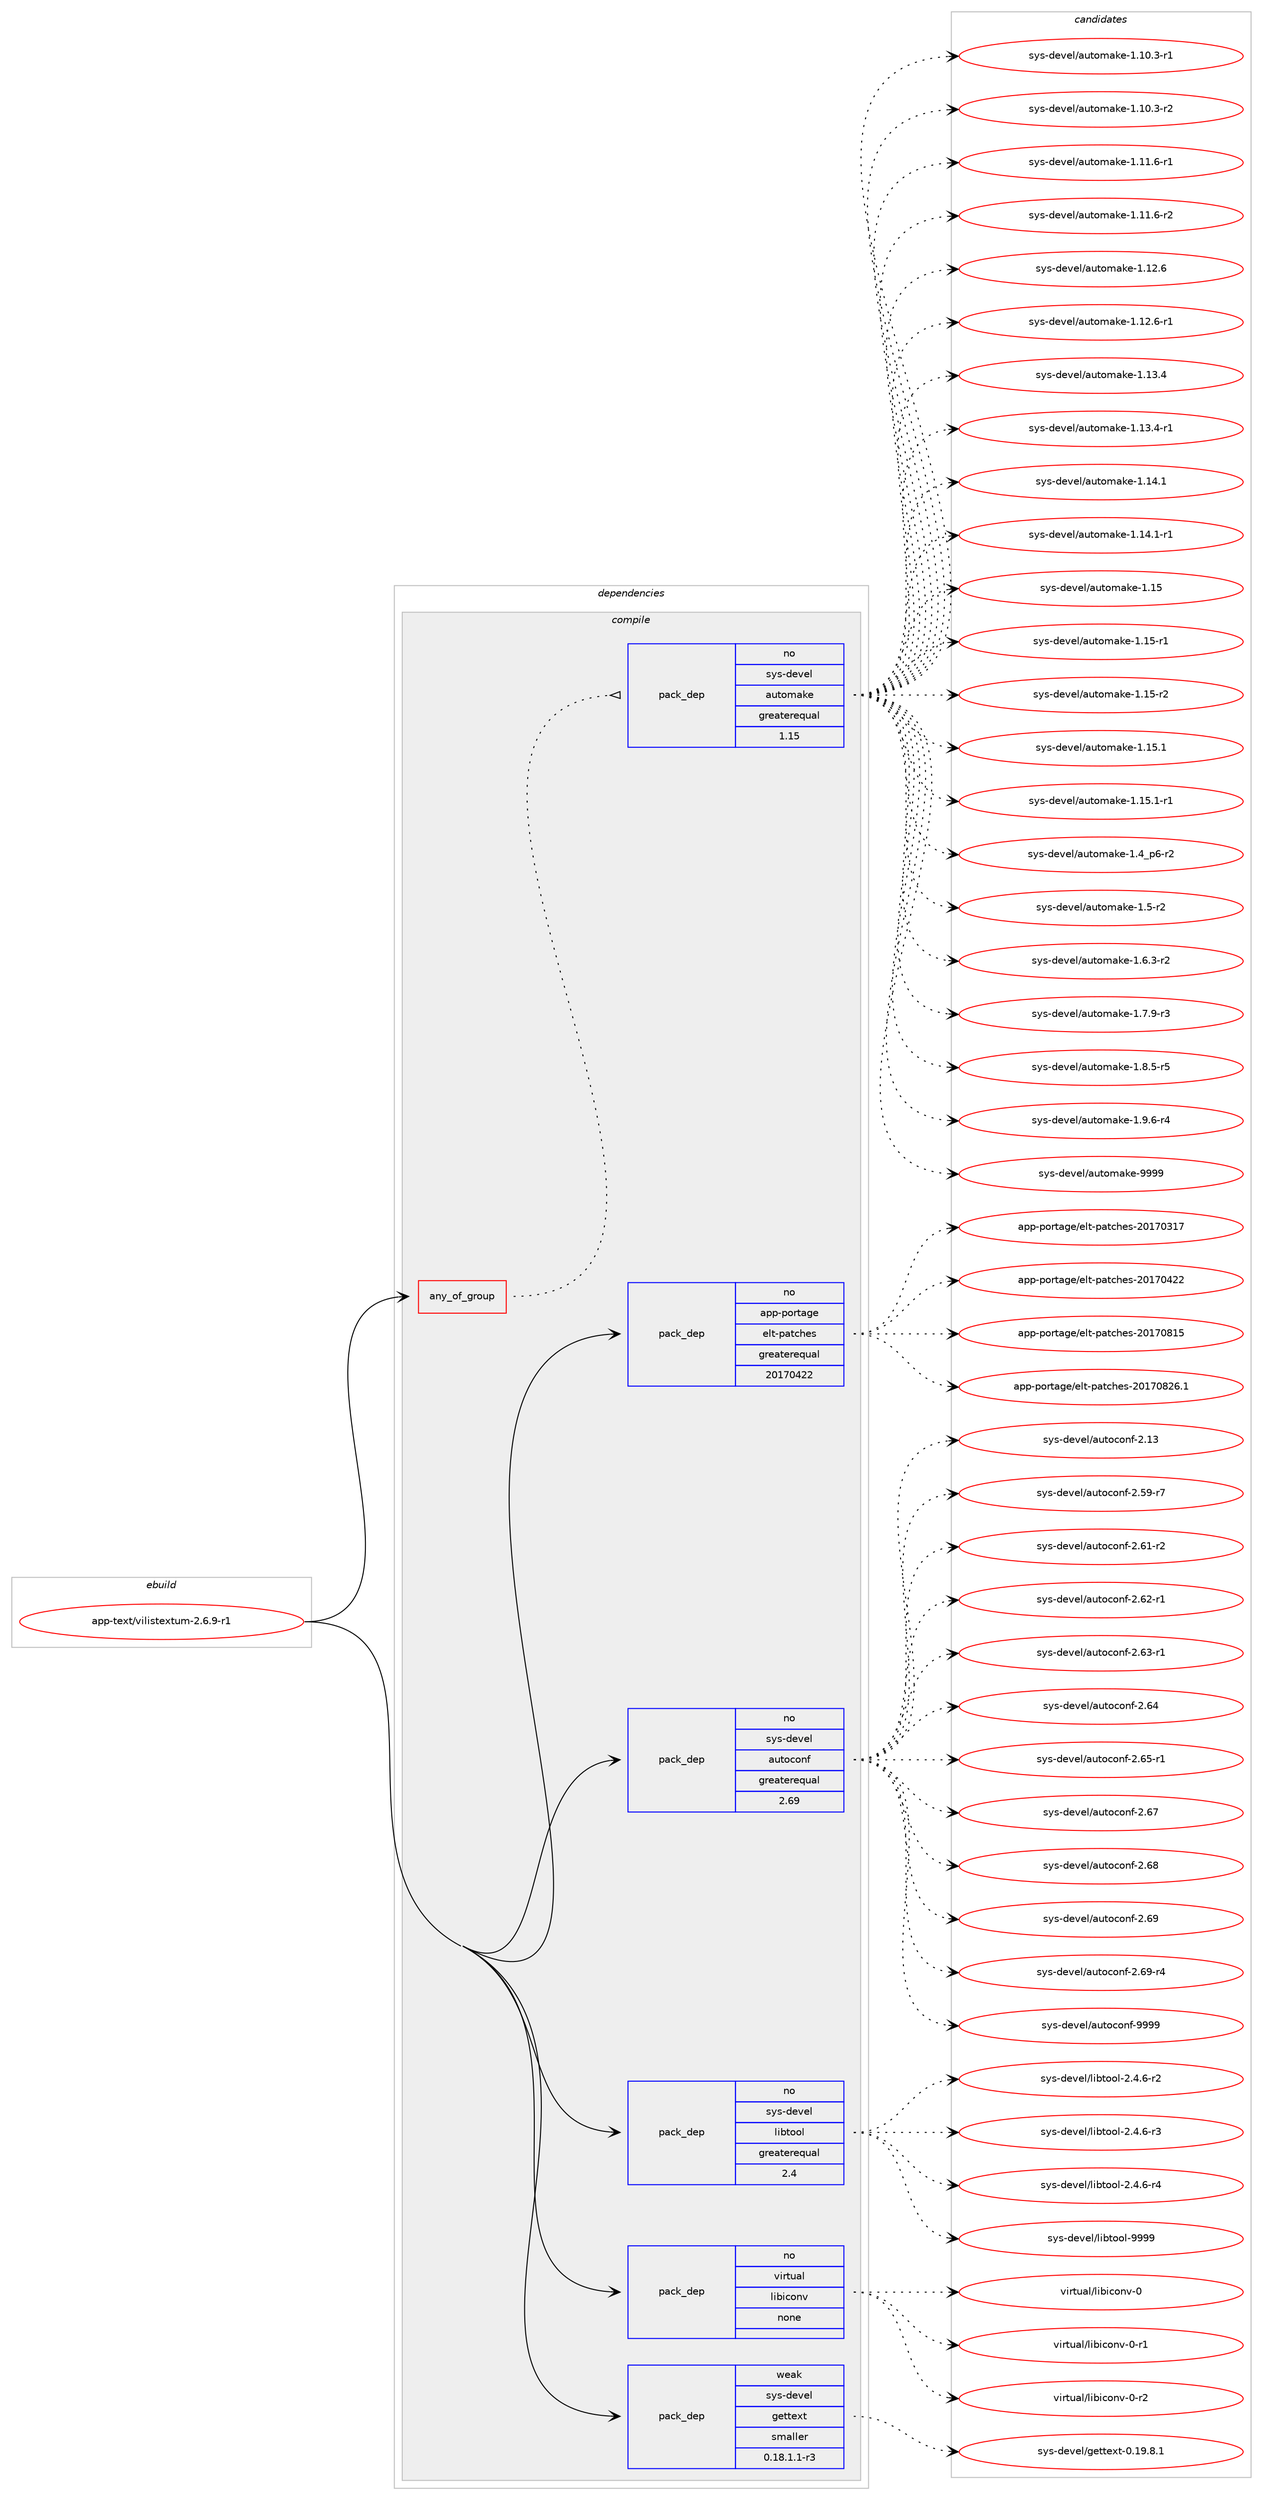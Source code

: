 digraph prolog {

# *************
# Graph options
# *************

newrank=true;
concentrate=true;
compound=true;
graph [rankdir=LR,fontname=Helvetica,fontsize=10,ranksep=1.5];#, ranksep=2.5, nodesep=0.2];
edge  [arrowhead=vee];
node  [fontname=Helvetica,fontsize=10];

# **********
# The ebuild
# **********

subgraph cluster_leftcol {
color=gray;
rank=same;
label=<<i>ebuild</i>>;
id [label="app-text/vilistextum-2.6.9-r1", color=red, width=4, href="../app-text/vilistextum-2.6.9-r1.svg"];
}

# ****************
# The dependencies
# ****************

subgraph cluster_midcol {
color=gray;
label=<<i>dependencies</i>>;
subgraph cluster_compile {
fillcolor="#eeeeee";
style=filled;
label=<<i>compile</i>>;
subgraph any1115 {
dependency61955 [label=<<TABLE BORDER="0" CELLBORDER="1" CELLSPACING="0" CELLPADDING="4"><TR><TD CELLPADDING="10">any_of_group</TD></TR></TABLE>>, shape=none, color=red];subgraph pack45249 {
dependency61956 [label=<<TABLE BORDER="0" CELLBORDER="1" CELLSPACING="0" CELLPADDING="4" WIDTH="220"><TR><TD ROWSPAN="6" CELLPADDING="30">pack_dep</TD></TR><TR><TD WIDTH="110">no</TD></TR><TR><TD>sys-devel</TD></TR><TR><TD>automake</TD></TR><TR><TD>greaterequal</TD></TR><TR><TD>1.15</TD></TR></TABLE>>, shape=none, color=blue];
}
dependency61955:e -> dependency61956:w [weight=20,style="dotted",arrowhead="oinv"];
}
id:e -> dependency61955:w [weight=20,style="solid",arrowhead="vee"];
subgraph pack45250 {
dependency61957 [label=<<TABLE BORDER="0" CELLBORDER="1" CELLSPACING="0" CELLPADDING="4" WIDTH="220"><TR><TD ROWSPAN="6" CELLPADDING="30">pack_dep</TD></TR><TR><TD WIDTH="110">no</TD></TR><TR><TD>app-portage</TD></TR><TR><TD>elt-patches</TD></TR><TR><TD>greaterequal</TD></TR><TR><TD>20170422</TD></TR></TABLE>>, shape=none, color=blue];
}
id:e -> dependency61957:w [weight=20,style="solid",arrowhead="vee"];
subgraph pack45251 {
dependency61958 [label=<<TABLE BORDER="0" CELLBORDER="1" CELLSPACING="0" CELLPADDING="4" WIDTH="220"><TR><TD ROWSPAN="6" CELLPADDING="30">pack_dep</TD></TR><TR><TD WIDTH="110">no</TD></TR><TR><TD>sys-devel</TD></TR><TR><TD>autoconf</TD></TR><TR><TD>greaterequal</TD></TR><TR><TD>2.69</TD></TR></TABLE>>, shape=none, color=blue];
}
id:e -> dependency61958:w [weight=20,style="solid",arrowhead="vee"];
subgraph pack45252 {
dependency61959 [label=<<TABLE BORDER="0" CELLBORDER="1" CELLSPACING="0" CELLPADDING="4" WIDTH="220"><TR><TD ROWSPAN="6" CELLPADDING="30">pack_dep</TD></TR><TR><TD WIDTH="110">no</TD></TR><TR><TD>sys-devel</TD></TR><TR><TD>libtool</TD></TR><TR><TD>greaterequal</TD></TR><TR><TD>2.4</TD></TR></TABLE>>, shape=none, color=blue];
}
id:e -> dependency61959:w [weight=20,style="solid",arrowhead="vee"];
subgraph pack45253 {
dependency61960 [label=<<TABLE BORDER="0" CELLBORDER="1" CELLSPACING="0" CELLPADDING="4" WIDTH="220"><TR><TD ROWSPAN="6" CELLPADDING="30">pack_dep</TD></TR><TR><TD WIDTH="110">no</TD></TR><TR><TD>virtual</TD></TR><TR><TD>libiconv</TD></TR><TR><TD>none</TD></TR><TR><TD></TD></TR></TABLE>>, shape=none, color=blue];
}
id:e -> dependency61960:w [weight=20,style="solid",arrowhead="vee"];
subgraph pack45254 {
dependency61961 [label=<<TABLE BORDER="0" CELLBORDER="1" CELLSPACING="0" CELLPADDING="4" WIDTH="220"><TR><TD ROWSPAN="6" CELLPADDING="30">pack_dep</TD></TR><TR><TD WIDTH="110">weak</TD></TR><TR><TD>sys-devel</TD></TR><TR><TD>gettext</TD></TR><TR><TD>smaller</TD></TR><TR><TD>0.18.1.1-r3</TD></TR></TABLE>>, shape=none, color=blue];
}
id:e -> dependency61961:w [weight=20,style="solid",arrowhead="vee"];
}
subgraph cluster_compileandrun {
fillcolor="#eeeeee";
style=filled;
label=<<i>compile and run</i>>;
}
subgraph cluster_run {
fillcolor="#eeeeee";
style=filled;
label=<<i>run</i>>;
}
}

# **************
# The candidates
# **************

subgraph cluster_choices {
rank=same;
color=gray;
label=<<i>candidates</i>>;

subgraph choice45249 {
color=black;
nodesep=1;
choice11512111545100101118101108479711711611110997107101454946494846514511449 [label="sys-devel/automake-1.10.3-r1", color=red, width=4,href="../sys-devel/automake-1.10.3-r1.svg"];
choice11512111545100101118101108479711711611110997107101454946494846514511450 [label="sys-devel/automake-1.10.3-r2", color=red, width=4,href="../sys-devel/automake-1.10.3-r2.svg"];
choice11512111545100101118101108479711711611110997107101454946494946544511449 [label="sys-devel/automake-1.11.6-r1", color=red, width=4,href="../sys-devel/automake-1.11.6-r1.svg"];
choice11512111545100101118101108479711711611110997107101454946494946544511450 [label="sys-devel/automake-1.11.6-r2", color=red, width=4,href="../sys-devel/automake-1.11.6-r2.svg"];
choice1151211154510010111810110847971171161111099710710145494649504654 [label="sys-devel/automake-1.12.6", color=red, width=4,href="../sys-devel/automake-1.12.6.svg"];
choice11512111545100101118101108479711711611110997107101454946495046544511449 [label="sys-devel/automake-1.12.6-r1", color=red, width=4,href="../sys-devel/automake-1.12.6-r1.svg"];
choice1151211154510010111810110847971171161111099710710145494649514652 [label="sys-devel/automake-1.13.4", color=red, width=4,href="../sys-devel/automake-1.13.4.svg"];
choice11512111545100101118101108479711711611110997107101454946495146524511449 [label="sys-devel/automake-1.13.4-r1", color=red, width=4,href="../sys-devel/automake-1.13.4-r1.svg"];
choice1151211154510010111810110847971171161111099710710145494649524649 [label="sys-devel/automake-1.14.1", color=red, width=4,href="../sys-devel/automake-1.14.1.svg"];
choice11512111545100101118101108479711711611110997107101454946495246494511449 [label="sys-devel/automake-1.14.1-r1", color=red, width=4,href="../sys-devel/automake-1.14.1-r1.svg"];
choice115121115451001011181011084797117116111109971071014549464953 [label="sys-devel/automake-1.15", color=red, width=4,href="../sys-devel/automake-1.15.svg"];
choice1151211154510010111810110847971171161111099710710145494649534511449 [label="sys-devel/automake-1.15-r1", color=red, width=4,href="../sys-devel/automake-1.15-r1.svg"];
choice1151211154510010111810110847971171161111099710710145494649534511450 [label="sys-devel/automake-1.15-r2", color=red, width=4,href="../sys-devel/automake-1.15-r2.svg"];
choice1151211154510010111810110847971171161111099710710145494649534649 [label="sys-devel/automake-1.15.1", color=red, width=4,href="../sys-devel/automake-1.15.1.svg"];
choice11512111545100101118101108479711711611110997107101454946495346494511449 [label="sys-devel/automake-1.15.1-r1", color=red, width=4,href="../sys-devel/automake-1.15.1-r1.svg"];
choice115121115451001011181011084797117116111109971071014549465295112544511450 [label="sys-devel/automake-1.4_p6-r2", color=red, width=4,href="../sys-devel/automake-1.4_p6-r2.svg"];
choice11512111545100101118101108479711711611110997107101454946534511450 [label="sys-devel/automake-1.5-r2", color=red, width=4,href="../sys-devel/automake-1.5-r2.svg"];
choice115121115451001011181011084797117116111109971071014549465446514511450 [label="sys-devel/automake-1.6.3-r2", color=red, width=4,href="../sys-devel/automake-1.6.3-r2.svg"];
choice115121115451001011181011084797117116111109971071014549465546574511451 [label="sys-devel/automake-1.7.9-r3", color=red, width=4,href="../sys-devel/automake-1.7.9-r3.svg"];
choice115121115451001011181011084797117116111109971071014549465646534511453 [label="sys-devel/automake-1.8.5-r5", color=red, width=4,href="../sys-devel/automake-1.8.5-r5.svg"];
choice115121115451001011181011084797117116111109971071014549465746544511452 [label="sys-devel/automake-1.9.6-r4", color=red, width=4,href="../sys-devel/automake-1.9.6-r4.svg"];
choice115121115451001011181011084797117116111109971071014557575757 [label="sys-devel/automake-9999", color=red, width=4,href="../sys-devel/automake-9999.svg"];
dependency61956:e -> choice11512111545100101118101108479711711611110997107101454946494846514511449:w [style=dotted,weight="100"];
dependency61956:e -> choice11512111545100101118101108479711711611110997107101454946494846514511450:w [style=dotted,weight="100"];
dependency61956:e -> choice11512111545100101118101108479711711611110997107101454946494946544511449:w [style=dotted,weight="100"];
dependency61956:e -> choice11512111545100101118101108479711711611110997107101454946494946544511450:w [style=dotted,weight="100"];
dependency61956:e -> choice1151211154510010111810110847971171161111099710710145494649504654:w [style=dotted,weight="100"];
dependency61956:e -> choice11512111545100101118101108479711711611110997107101454946495046544511449:w [style=dotted,weight="100"];
dependency61956:e -> choice1151211154510010111810110847971171161111099710710145494649514652:w [style=dotted,weight="100"];
dependency61956:e -> choice11512111545100101118101108479711711611110997107101454946495146524511449:w [style=dotted,weight="100"];
dependency61956:e -> choice1151211154510010111810110847971171161111099710710145494649524649:w [style=dotted,weight="100"];
dependency61956:e -> choice11512111545100101118101108479711711611110997107101454946495246494511449:w [style=dotted,weight="100"];
dependency61956:e -> choice115121115451001011181011084797117116111109971071014549464953:w [style=dotted,weight="100"];
dependency61956:e -> choice1151211154510010111810110847971171161111099710710145494649534511449:w [style=dotted,weight="100"];
dependency61956:e -> choice1151211154510010111810110847971171161111099710710145494649534511450:w [style=dotted,weight="100"];
dependency61956:e -> choice1151211154510010111810110847971171161111099710710145494649534649:w [style=dotted,weight="100"];
dependency61956:e -> choice11512111545100101118101108479711711611110997107101454946495346494511449:w [style=dotted,weight="100"];
dependency61956:e -> choice115121115451001011181011084797117116111109971071014549465295112544511450:w [style=dotted,weight="100"];
dependency61956:e -> choice11512111545100101118101108479711711611110997107101454946534511450:w [style=dotted,weight="100"];
dependency61956:e -> choice115121115451001011181011084797117116111109971071014549465446514511450:w [style=dotted,weight="100"];
dependency61956:e -> choice115121115451001011181011084797117116111109971071014549465546574511451:w [style=dotted,weight="100"];
dependency61956:e -> choice115121115451001011181011084797117116111109971071014549465646534511453:w [style=dotted,weight="100"];
dependency61956:e -> choice115121115451001011181011084797117116111109971071014549465746544511452:w [style=dotted,weight="100"];
dependency61956:e -> choice115121115451001011181011084797117116111109971071014557575757:w [style=dotted,weight="100"];
}
subgraph choice45250 {
color=black;
nodesep=1;
choice97112112451121111141169710310147101108116451129711699104101115455048495548514955 [label="app-portage/elt-patches-20170317", color=red, width=4,href="../app-portage/elt-patches-20170317.svg"];
choice97112112451121111141169710310147101108116451129711699104101115455048495548525050 [label="app-portage/elt-patches-20170422", color=red, width=4,href="../app-portage/elt-patches-20170422.svg"];
choice97112112451121111141169710310147101108116451129711699104101115455048495548564953 [label="app-portage/elt-patches-20170815", color=red, width=4,href="../app-portage/elt-patches-20170815.svg"];
choice971121124511211111411697103101471011081164511297116991041011154550484955485650544649 [label="app-portage/elt-patches-20170826.1", color=red, width=4,href="../app-portage/elt-patches-20170826.1.svg"];
dependency61957:e -> choice97112112451121111141169710310147101108116451129711699104101115455048495548514955:w [style=dotted,weight="100"];
dependency61957:e -> choice97112112451121111141169710310147101108116451129711699104101115455048495548525050:w [style=dotted,weight="100"];
dependency61957:e -> choice97112112451121111141169710310147101108116451129711699104101115455048495548564953:w [style=dotted,weight="100"];
dependency61957:e -> choice971121124511211111411697103101471011081164511297116991041011154550484955485650544649:w [style=dotted,weight="100"];
}
subgraph choice45251 {
color=black;
nodesep=1;
choice115121115451001011181011084797117116111991111101024550464951 [label="sys-devel/autoconf-2.13", color=red, width=4,href="../sys-devel/autoconf-2.13.svg"];
choice1151211154510010111810110847971171161119911111010245504653574511455 [label="sys-devel/autoconf-2.59-r7", color=red, width=4,href="../sys-devel/autoconf-2.59-r7.svg"];
choice1151211154510010111810110847971171161119911111010245504654494511450 [label="sys-devel/autoconf-2.61-r2", color=red, width=4,href="../sys-devel/autoconf-2.61-r2.svg"];
choice1151211154510010111810110847971171161119911111010245504654504511449 [label="sys-devel/autoconf-2.62-r1", color=red, width=4,href="../sys-devel/autoconf-2.62-r1.svg"];
choice1151211154510010111810110847971171161119911111010245504654514511449 [label="sys-devel/autoconf-2.63-r1", color=red, width=4,href="../sys-devel/autoconf-2.63-r1.svg"];
choice115121115451001011181011084797117116111991111101024550465452 [label="sys-devel/autoconf-2.64", color=red, width=4,href="../sys-devel/autoconf-2.64.svg"];
choice1151211154510010111810110847971171161119911111010245504654534511449 [label="sys-devel/autoconf-2.65-r1", color=red, width=4,href="../sys-devel/autoconf-2.65-r1.svg"];
choice115121115451001011181011084797117116111991111101024550465455 [label="sys-devel/autoconf-2.67", color=red, width=4,href="../sys-devel/autoconf-2.67.svg"];
choice115121115451001011181011084797117116111991111101024550465456 [label="sys-devel/autoconf-2.68", color=red, width=4,href="../sys-devel/autoconf-2.68.svg"];
choice115121115451001011181011084797117116111991111101024550465457 [label="sys-devel/autoconf-2.69", color=red, width=4,href="../sys-devel/autoconf-2.69.svg"];
choice1151211154510010111810110847971171161119911111010245504654574511452 [label="sys-devel/autoconf-2.69-r4", color=red, width=4,href="../sys-devel/autoconf-2.69-r4.svg"];
choice115121115451001011181011084797117116111991111101024557575757 [label="sys-devel/autoconf-9999", color=red, width=4,href="../sys-devel/autoconf-9999.svg"];
dependency61958:e -> choice115121115451001011181011084797117116111991111101024550464951:w [style=dotted,weight="100"];
dependency61958:e -> choice1151211154510010111810110847971171161119911111010245504653574511455:w [style=dotted,weight="100"];
dependency61958:e -> choice1151211154510010111810110847971171161119911111010245504654494511450:w [style=dotted,weight="100"];
dependency61958:e -> choice1151211154510010111810110847971171161119911111010245504654504511449:w [style=dotted,weight="100"];
dependency61958:e -> choice1151211154510010111810110847971171161119911111010245504654514511449:w [style=dotted,weight="100"];
dependency61958:e -> choice115121115451001011181011084797117116111991111101024550465452:w [style=dotted,weight="100"];
dependency61958:e -> choice1151211154510010111810110847971171161119911111010245504654534511449:w [style=dotted,weight="100"];
dependency61958:e -> choice115121115451001011181011084797117116111991111101024550465455:w [style=dotted,weight="100"];
dependency61958:e -> choice115121115451001011181011084797117116111991111101024550465456:w [style=dotted,weight="100"];
dependency61958:e -> choice115121115451001011181011084797117116111991111101024550465457:w [style=dotted,weight="100"];
dependency61958:e -> choice1151211154510010111810110847971171161119911111010245504654574511452:w [style=dotted,weight="100"];
dependency61958:e -> choice115121115451001011181011084797117116111991111101024557575757:w [style=dotted,weight="100"];
}
subgraph choice45252 {
color=black;
nodesep=1;
choice1151211154510010111810110847108105981161111111084550465246544511450 [label="sys-devel/libtool-2.4.6-r2", color=red, width=4,href="../sys-devel/libtool-2.4.6-r2.svg"];
choice1151211154510010111810110847108105981161111111084550465246544511451 [label="sys-devel/libtool-2.4.6-r3", color=red, width=4,href="../sys-devel/libtool-2.4.6-r3.svg"];
choice1151211154510010111810110847108105981161111111084550465246544511452 [label="sys-devel/libtool-2.4.6-r4", color=red, width=4,href="../sys-devel/libtool-2.4.6-r4.svg"];
choice1151211154510010111810110847108105981161111111084557575757 [label="sys-devel/libtool-9999", color=red, width=4,href="../sys-devel/libtool-9999.svg"];
dependency61959:e -> choice1151211154510010111810110847108105981161111111084550465246544511450:w [style=dotted,weight="100"];
dependency61959:e -> choice1151211154510010111810110847108105981161111111084550465246544511451:w [style=dotted,weight="100"];
dependency61959:e -> choice1151211154510010111810110847108105981161111111084550465246544511452:w [style=dotted,weight="100"];
dependency61959:e -> choice1151211154510010111810110847108105981161111111084557575757:w [style=dotted,weight="100"];
}
subgraph choice45253 {
color=black;
nodesep=1;
choice118105114116117971084710810598105991111101184548 [label="virtual/libiconv-0", color=red, width=4,href="../virtual/libiconv-0.svg"];
choice1181051141161179710847108105981059911111011845484511449 [label="virtual/libiconv-0-r1", color=red, width=4,href="../virtual/libiconv-0-r1.svg"];
choice1181051141161179710847108105981059911111011845484511450 [label="virtual/libiconv-0-r2", color=red, width=4,href="../virtual/libiconv-0-r2.svg"];
dependency61960:e -> choice118105114116117971084710810598105991111101184548:w [style=dotted,weight="100"];
dependency61960:e -> choice1181051141161179710847108105981059911111011845484511449:w [style=dotted,weight="100"];
dependency61960:e -> choice1181051141161179710847108105981059911111011845484511450:w [style=dotted,weight="100"];
}
subgraph choice45254 {
color=black;
nodesep=1;
choice1151211154510010111810110847103101116116101120116454846495746564649 [label="sys-devel/gettext-0.19.8.1", color=red, width=4,href="../sys-devel/gettext-0.19.8.1.svg"];
dependency61961:e -> choice1151211154510010111810110847103101116116101120116454846495746564649:w [style=dotted,weight="100"];
}
}

}
